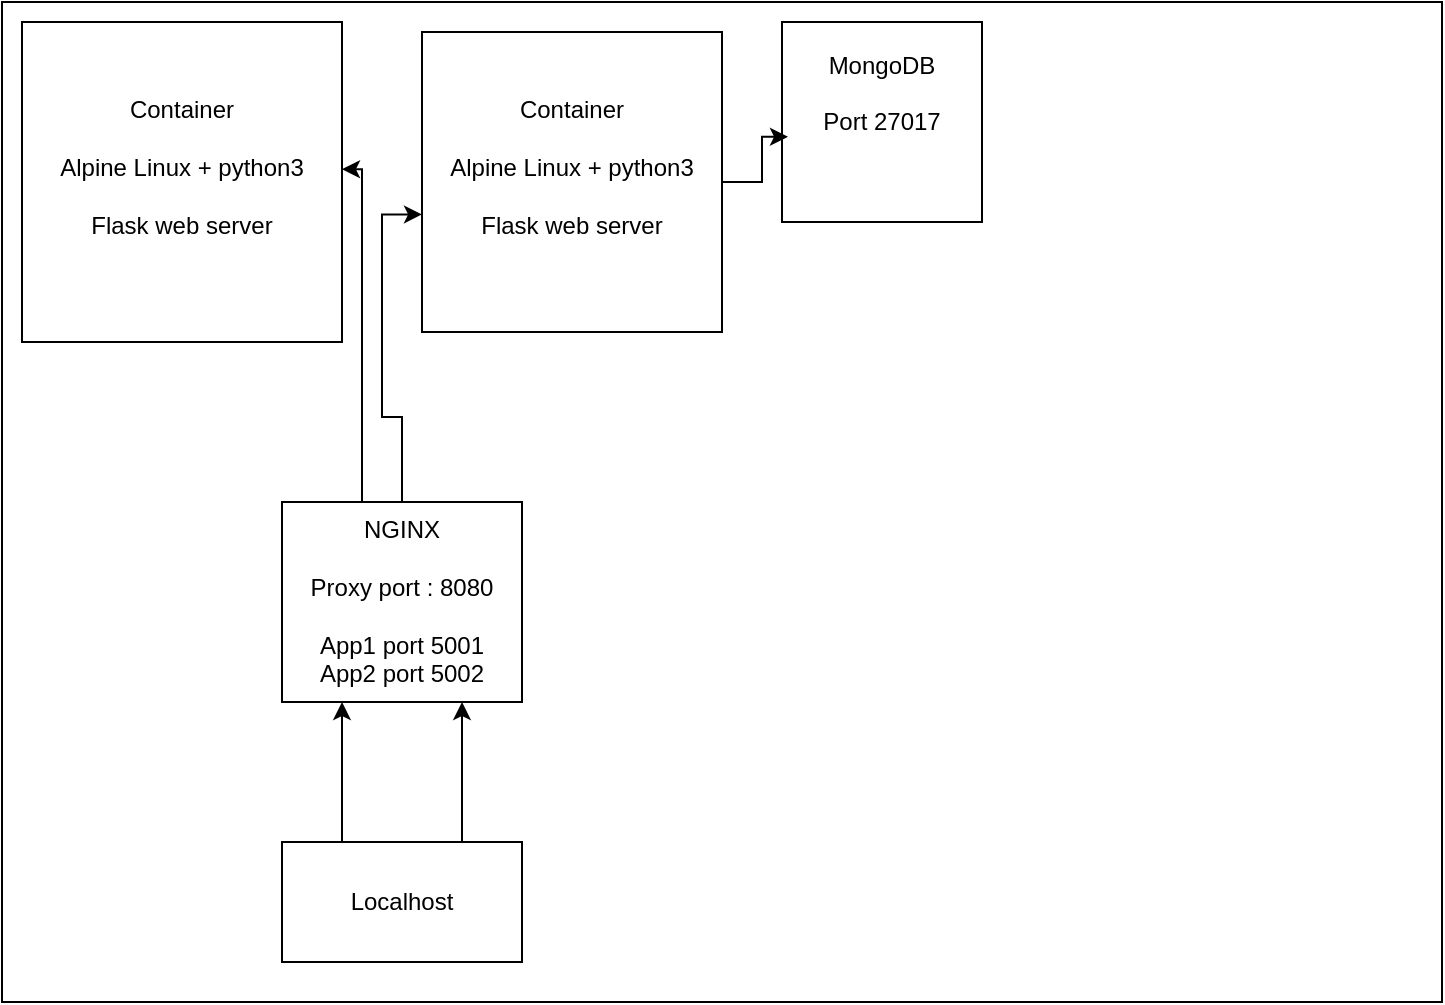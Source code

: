 <mxfile version="26.0.6">
  <diagram name="Page-1" id="B7iBly00r1M10-yXypeE">
    <mxGraphModel dx="1195" dy="658" grid="1" gridSize="10" guides="1" tooltips="1" connect="1" arrows="1" fold="1" page="1" pageScale="1" pageWidth="850" pageHeight="1100" math="0" shadow="0">
      <root>
        <mxCell id="0" />
        <mxCell id="1" parent="0" />
        <mxCell id="bLaivBeO2kU0AsJOEq1G-1" value="" style="rounded=0;whiteSpace=wrap;html=1;" parent="1" vertex="1">
          <mxGeometry x="110" y="190" width="720" height="500" as="geometry" />
        </mxCell>
        <mxCell id="bLaivBeO2kU0AsJOEq1G-2" value="&lt;div&gt;Container&lt;/div&gt;&lt;div&gt;&lt;br&gt;&lt;/div&gt;&lt;div&gt;Alpine Linux + python3&lt;/div&gt;&lt;div&gt;&lt;br&gt;&lt;/div&gt;&lt;div&gt;Flask web server&lt;/div&gt;&lt;div&gt;&lt;br&gt;&lt;/div&gt;" style="whiteSpace=wrap;html=1;aspect=fixed;" parent="1" vertex="1">
          <mxGeometry x="320" y="205" width="150" height="150" as="geometry" />
        </mxCell>
        <mxCell id="kfzyKHz202Gi02qHzqS_-1" value="MongoDB&lt;div&gt;&lt;br&gt;&lt;/div&gt;&lt;div&gt;Port 27017&lt;/div&gt;&lt;div&gt;&lt;br&gt;&lt;/div&gt;&lt;div&gt;&amp;nbsp;&lt;br&gt;&lt;/div&gt;" style="whiteSpace=wrap;html=1;aspect=fixed;" parent="1" vertex="1">
          <mxGeometry x="500" y="200" width="100" height="100" as="geometry" />
        </mxCell>
        <mxCell id="SxR1KS9WynTYfv9ovRZq-7" style="edgeStyle=orthogonalEdgeStyle;rounded=0;orthogonalLoop=1;jettySize=auto;html=1;" edge="1" parent="1" source="40BUUrwjcpZY6FBePm1L-3" target="SxR1KS9WynTYfv9ovRZq-4">
          <mxGeometry relative="1" as="geometry">
            <Array as="points">
              <mxPoint x="340" y="560" />
              <mxPoint x="340" y="560" />
            </Array>
          </mxGeometry>
        </mxCell>
        <mxCell id="SxR1KS9WynTYfv9ovRZq-8" style="edgeStyle=orthogonalEdgeStyle;rounded=0;orthogonalLoop=1;jettySize=auto;html=1;" edge="1" parent="1" source="40BUUrwjcpZY6FBePm1L-3" target="SxR1KS9WynTYfv9ovRZq-4">
          <mxGeometry relative="1" as="geometry">
            <Array as="points">
              <mxPoint x="280" y="560" />
              <mxPoint x="280" y="560" />
            </Array>
          </mxGeometry>
        </mxCell>
        <mxCell id="40BUUrwjcpZY6FBePm1L-3" value="Localhost " style="rounded=0;whiteSpace=wrap;html=1;" parent="1" vertex="1">
          <mxGeometry x="250" y="610" width="120" height="60" as="geometry" />
        </mxCell>
        <mxCell id="SxR1KS9WynTYfv9ovRZq-1" value="&lt;div&gt;Container&lt;/div&gt;&lt;div&gt;&lt;br&gt;&lt;/div&gt;&lt;div&gt;Alpine Linux + python3&lt;/div&gt;&lt;div&gt;&lt;br&gt;&lt;/div&gt;&lt;div&gt;Flask web server&lt;/div&gt;&lt;div&gt;&lt;br&gt;&lt;/div&gt;" style="whiteSpace=wrap;html=1;aspect=fixed;" vertex="1" parent="1">
          <mxGeometry x="120" y="200" width="160" height="160" as="geometry" />
        </mxCell>
        <mxCell id="SxR1KS9WynTYfv9ovRZq-2" style="edgeStyle=orthogonalEdgeStyle;rounded=0;orthogonalLoop=1;jettySize=auto;html=1;entryX=0.03;entryY=0.574;entryDx=0;entryDy=0;entryPerimeter=0;" edge="1" parent="1" source="bLaivBeO2kU0AsJOEq1G-2" target="kfzyKHz202Gi02qHzqS_-1">
          <mxGeometry relative="1" as="geometry" />
        </mxCell>
        <mxCell id="SxR1KS9WynTYfv9ovRZq-4" value="&lt;div&gt;NGINX&lt;/div&gt;&lt;div&gt;&lt;br&gt;&lt;/div&gt;&lt;div&gt;Proxy port : 8080&lt;br&gt;&lt;/div&gt;&lt;div&gt;&lt;br&gt;&lt;/div&gt;&lt;div&gt;App1 port 5001&lt;/div&gt;&lt;div&gt;App2 port 5002&lt;br&gt;&lt;/div&gt;" style="rounded=0;whiteSpace=wrap;html=1;" vertex="1" parent="1">
          <mxGeometry x="250" y="440" width="120" height="100" as="geometry" />
        </mxCell>
        <mxCell id="SxR1KS9WynTYfv9ovRZq-5" style="edgeStyle=orthogonalEdgeStyle;rounded=0;orthogonalLoop=1;jettySize=auto;html=1;entryX=1;entryY=0.46;entryDx=0;entryDy=0;entryPerimeter=0;" edge="1" parent="1" source="SxR1KS9WynTYfv9ovRZq-4" target="SxR1KS9WynTYfv9ovRZq-1">
          <mxGeometry relative="1" as="geometry">
            <Array as="points">
              <mxPoint x="290" y="430" />
              <mxPoint x="290" y="430" />
            </Array>
          </mxGeometry>
        </mxCell>
        <mxCell id="SxR1KS9WynTYfv9ovRZq-6" style="edgeStyle=orthogonalEdgeStyle;rounded=0;orthogonalLoop=1;jettySize=auto;html=1;entryX=0;entryY=0.608;entryDx=0;entryDy=0;entryPerimeter=0;" edge="1" parent="1" source="SxR1KS9WynTYfv9ovRZq-4" target="bLaivBeO2kU0AsJOEq1G-2">
          <mxGeometry relative="1" as="geometry" />
        </mxCell>
      </root>
    </mxGraphModel>
  </diagram>
</mxfile>
